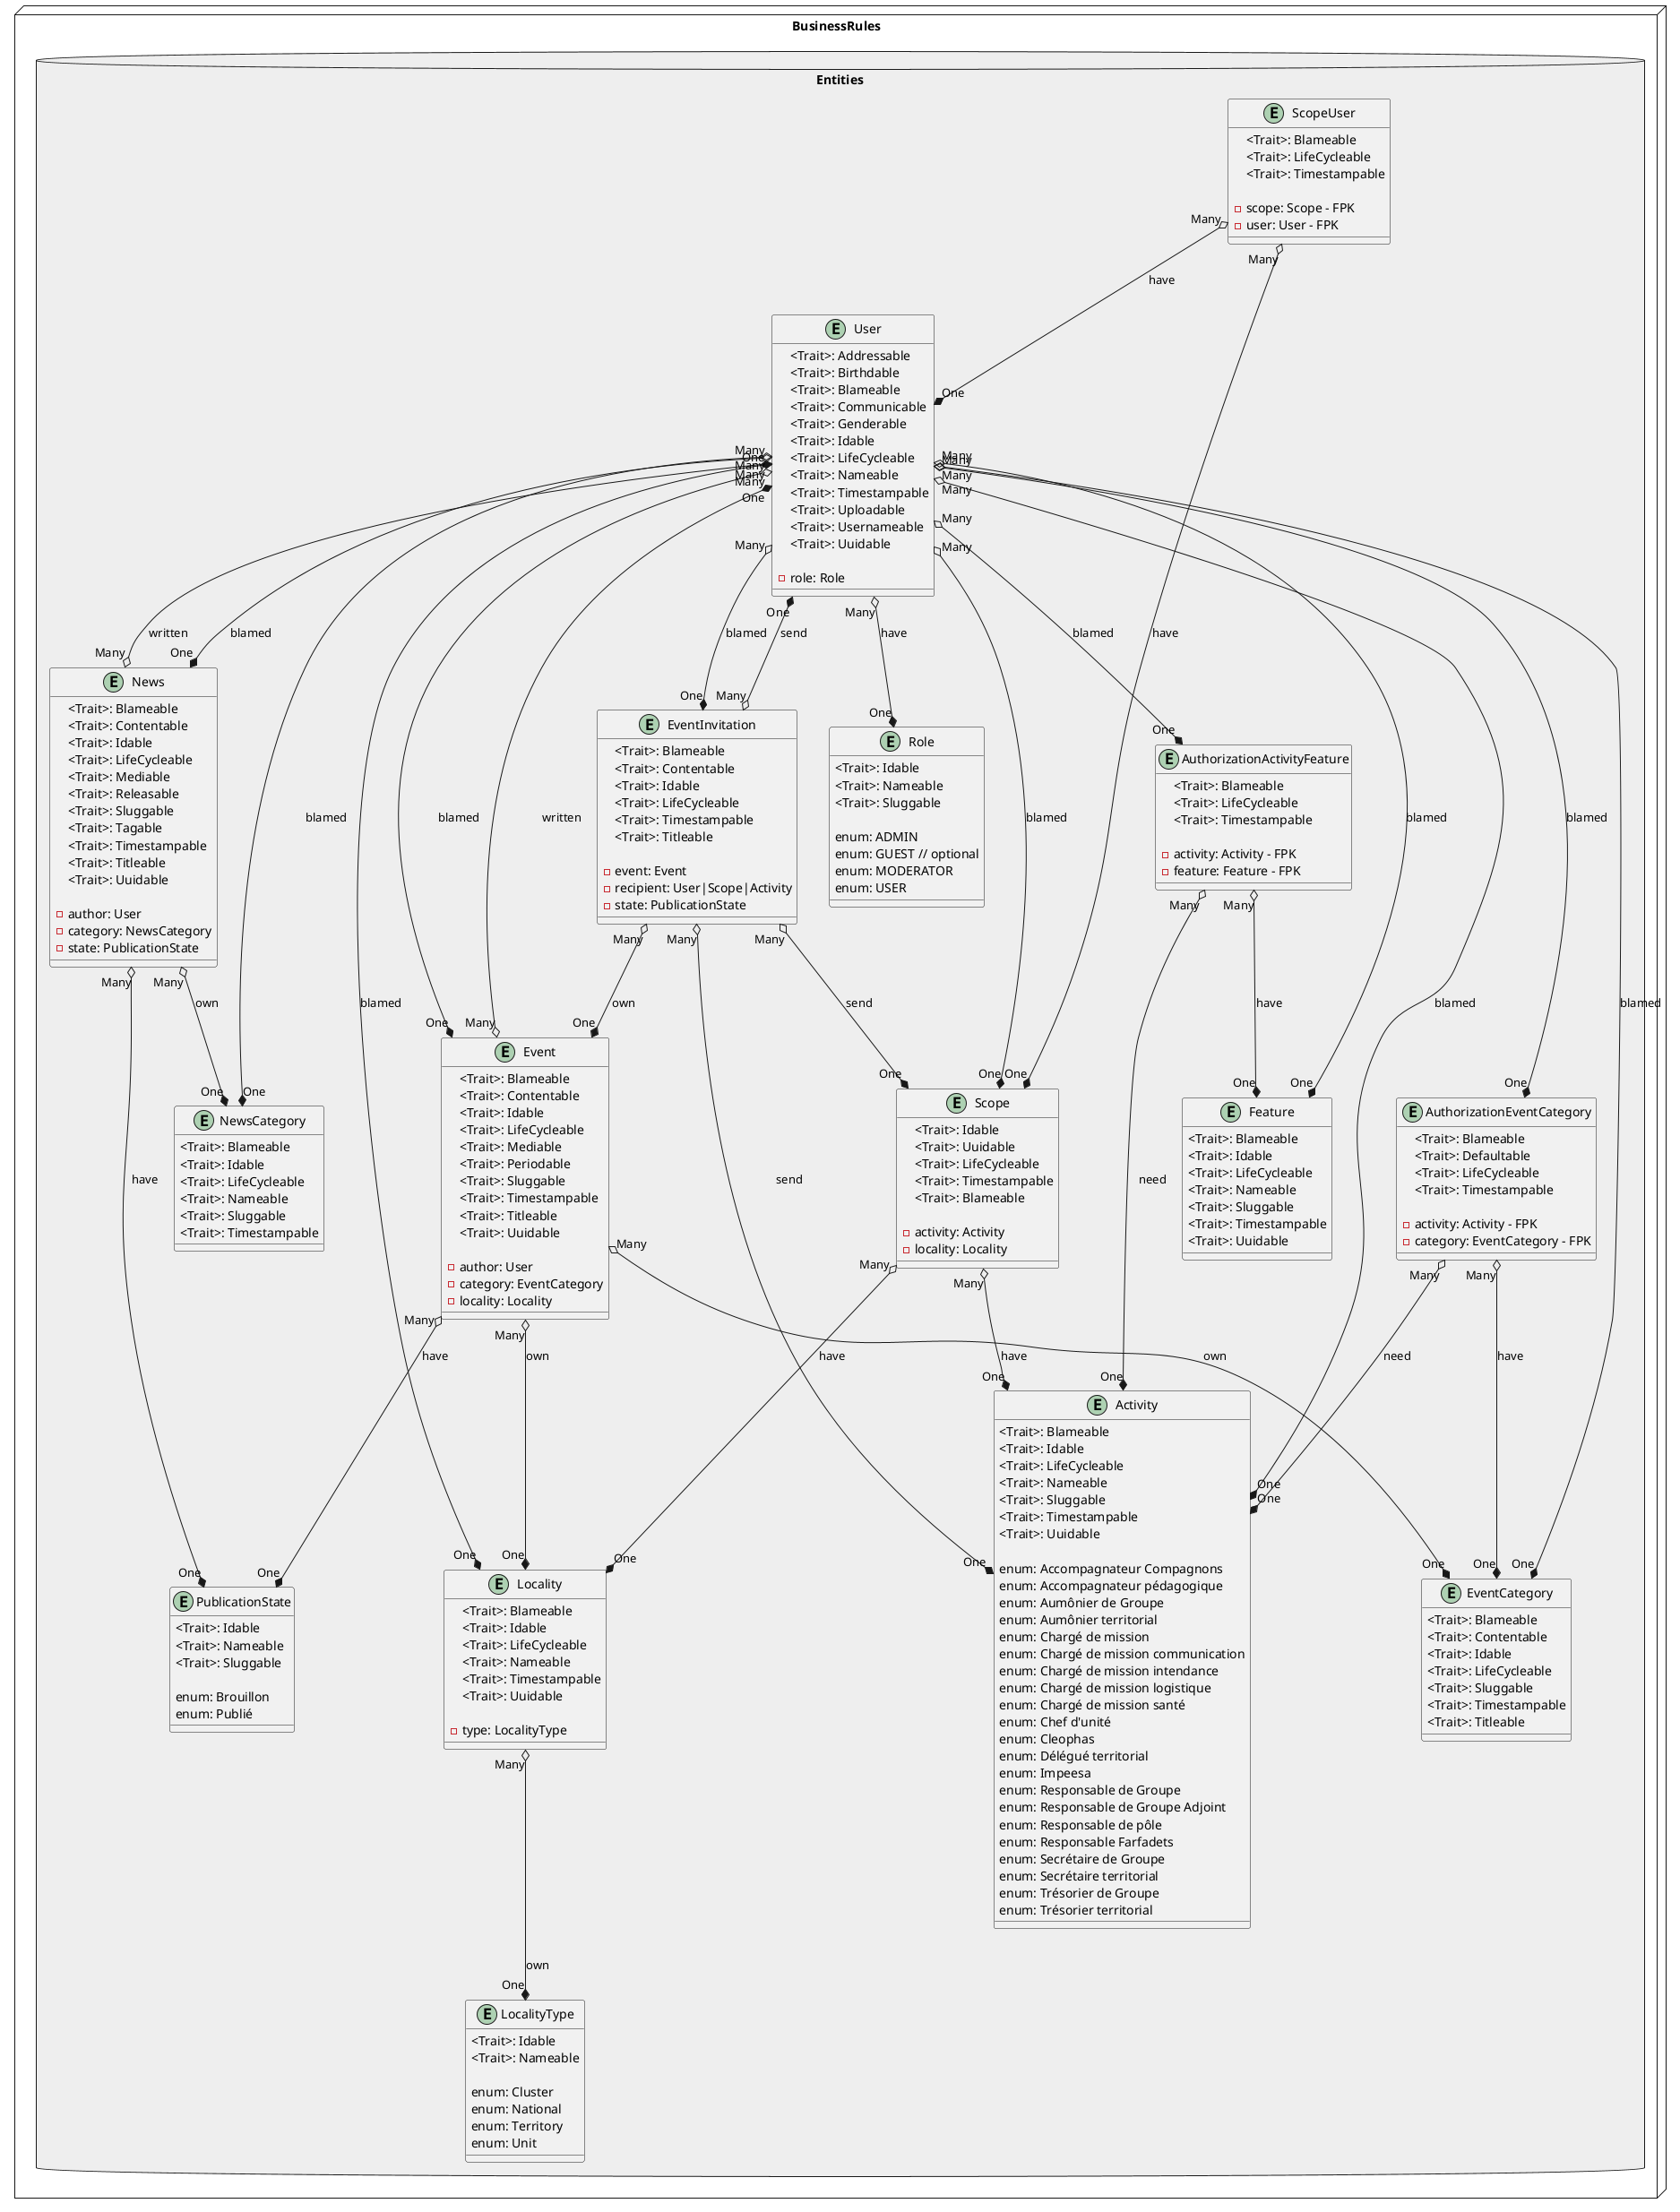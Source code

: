 @startuml
package "BusinessRules" <<Node>> #FFF {
    package "Entities" <<Database>> #EEE {
        entity Activity {
            <Trait>: Blameable
            <Trait>: Idable
            <Trait>: LifeCycleable
            <Trait>: Nameable
            <Trait>: Sluggable
            <Trait>: Timestampable
            <Trait>: Uuidable

            enum: Accompagnateur Compagnons
            enum: Accompagnateur pédagogique
            enum: Aumônier de Groupe
            enum: Aumônier territorial
            enum: Chargé de mission
            enum: Chargé de mission communication
            enum: Chargé de mission intendance
            enum: Chargé de mission logistique
            enum: Chargé de mission santé
            enum: Chef d'unité
            enum: Cleophas
            enum: Délégué territorial
            enum: Impeesa
            enum: Responsable de Groupe
            enum: Responsable de Groupe Adjoint
            enum: Responsable de pôle
            enum: Responsable Farfadets
            enum: Secrétaire de Groupe
            enum: Secrétaire territorial
            enum: Trésorier de Groupe
            enum: Trésorier territorial
        }

        entity AuthorizationActivityFeature {
            <Trait>: Blameable
            <Trait>: LifeCycleable
            <Trait>: Timestampable

            -{field} activity: Activity - FPK
            -{field} feature: Feature - FPK
        }

        entity AuthorizationEventCategory {
            <Trait>: Blameable
            <Trait>: Defaultable
            <Trait>: LifeCycleable
            <Trait>: Timestampable

            -{field} activity: Activity - FPK
            -{field} category: EventCategory - FPK
        }

        entity Event {
            <Trait>: Blameable
            <Trait>: Contentable
            <Trait>: Idable
            <Trait>: LifeCycleable
            <Trait>: Mediable
            <Trait>: Periodable
            <Trait>: Sluggable
            <Trait>: Timestampable
            <Trait>: Titleable
            <Trait>: Uuidable

            -{field} author: User
            -{field} category: EventCategory
            -{field} locality: Locality
        }

        entity EventCategory {
            <Trait>: Blameable
            <Trait>: Contentable
            <Trait>: Idable
            <Trait>: LifeCycleable
            <Trait>: Sluggable
            <Trait>: Timestampable
            <Trait>: Titleable
        }

        entity EventInvitation {
            <Trait>: Blameable
            <Trait>: Contentable
            <Trait>: Idable
            <Trait>: LifeCycleable
            <Trait>: Timestampable
            <Trait>: Titleable

            -{field} event: Event
            -{field} recipient: User|Scope|Activity
            -{field} state: PublicationState
        }

        entity Feature {
            <Trait>: Blameable
            <Trait>: Idable
            <Trait>: LifeCycleable
            <Trait>: Nameable
            <Trait>: Sluggable
            <Trait>: Timestampable
            <Trait>: Uuidable
        }

        entity Locality {
            <Trait>: Blameable
            <Trait>: Idable
            <Trait>: LifeCycleable
            <Trait>: Nameable
            <Trait>: Timestampable
            <Trait>: Uuidable

            -{field} type: LocalityType
        }

        entity LocalityType {
            <Trait>: Idable
            <Trait>: Nameable

            enum: Cluster
            enum: National
            enum: Territory
            enum: Unit
        }

        entity News {
            <Trait>: Blameable
            <Trait>: Contentable
            <Trait>: Idable
            <Trait>: LifeCycleable
            <Trait>: Mediable
            <Trait>: Releasable
            <Trait>: Sluggable
            <Trait>: Tagable
            <Trait>: Timestampable
            <Trait>: Titleable
            <Trait>: Uuidable

            -{field} author: User
            -{field} category: NewsCategory
            -{field} state: PublicationState
        }

        entity NewsCategory {
            <Trait>: Blameable
            <Trait>: Idable
            <Trait>: LifeCycleable
            <Trait>: Nameable
            <Trait>: Sluggable
            <Trait>: Timestampable
        }

        entity PublicationState {
            <Trait>: Idable
            <Trait>: Nameable
            <Trait>: Sluggable

            enum: Brouillon
            enum: Publié
        }

        entity Role {
            <Trait>: Idable
            <Trait>: Nameable
            <Trait>: Sluggable

            enum: ADMIN
            enum: GUEST // optional
            enum: MODERATOR
            enum: USER
        }

        entity Scope {
            <Trait>: Idable
            <Trait>: Uuidable
            <Trait>: LifeCycleable
            <Trait>: Timestampable
            <Trait>: Blameable

            -{field} activity: Activity
            -{field} locality: Locality
        }

        entity ScopeUser {
            <Trait>: Blameable
            <Trait>: LifeCycleable
            <Trait>: Timestampable

            -{field} scope: Scope - FPK
            -{field} user: User - FPK
        }

        entity User {
            <Trait>: Addressable
            <Trait>: Birthdable
            <Trait>: Blameable
            <Trait>: Communicable
            <Trait>: Genderable
            <Trait>: Idable
            <Trait>: LifeCycleable
            <Trait>: Nameable
            <Trait>: Timestampable
            <Trait>: Uploadable
            <Trait>: Usernameable
            <Trait>: Uuidable

            -{field} role: Role
        }

        AuthorizationActivityFeature "Many" o--* "One" Activity: need
        AuthorizationActivityFeature "Many" o--* "One" Feature: have

        AuthorizationEventCategory "Many" o--* "One" Activity: need
        AuthorizationEventCategory "Many" o--* "One" EventCategory: have

        Event "Many" o--* "One" EventCategory: own
        Event "Many" o--* "One" Locality: own
        Event "Many" o--* "One" PublicationState: have
        Event "Many" o--* "One" User: written

        EventInvitation "Many" o--* "One" Activity: send
        EventInvitation "Many" o--* "One" Event: own
        EventInvitation "Many" o--* "One" Scope: send
        EventInvitation "Many" o--* "One" User: send

        Locality "Many" o--* "One" LocalityType: own

        News "Many" o--* "One" NewsCategory: own
        News "Many" o--* "One" PublicationState: have
        News "Many" o--* "One" User: written

        Scope "Many" o--* "One" Activity: have
        Scope "Many" o--* "One" Locality: have

        ScopeUser "Many" o--* "One" Scope: have
        ScopeUser "Many" o--* "One" User: have

        User "Many" o--* "One" Activity: blamed
        User "Many" o--* "One" AuthorizationActivityFeature: blamed
        User "Many" o--* "One" AuthorizationEventCategory: blamed
        User "Many" o--* "One" Event: blamed
        User "Many" o--* "One" EventCategory: blamed
        User "Many" o--* "One" EventInvitation: blamed
        User "Many" o--* "One" Feature: blamed
        User "Many" o--* "One" Locality: blamed
        User "Many" o--* "One" News: blamed
        User "Many" o--* "One" NewsCategory: blamed
        User "Many" o--* "One" Role: have
        User "Many" o--* "One" Scope: blamed
    }
}
@enduml

